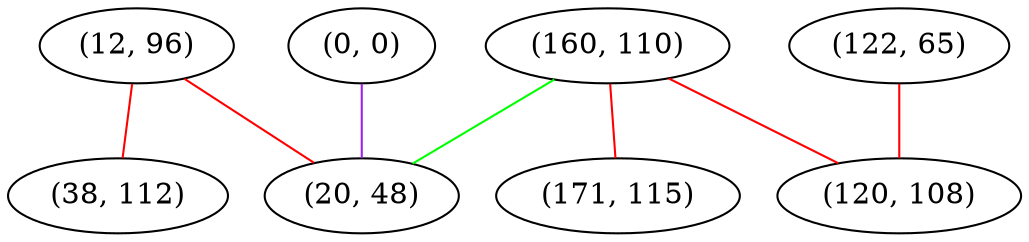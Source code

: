 graph "" {
"(0, 0)";
"(122, 65)";
"(12, 96)";
"(160, 110)";
"(171, 115)";
"(120, 108)";
"(38, 112)";
"(20, 48)";
"(0, 0)" -- "(20, 48)"  [color=purple, key=0, weight=4];
"(122, 65)" -- "(120, 108)"  [color=red, key=0, weight=1];
"(12, 96)" -- "(38, 112)"  [color=red, key=0, weight=1];
"(12, 96)" -- "(20, 48)"  [color=red, key=0, weight=1];
"(160, 110)" -- "(120, 108)"  [color=red, key=0, weight=1];
"(160, 110)" -- "(171, 115)"  [color=red, key=0, weight=1];
"(160, 110)" -- "(20, 48)"  [color=green, key=0, weight=2];
}
